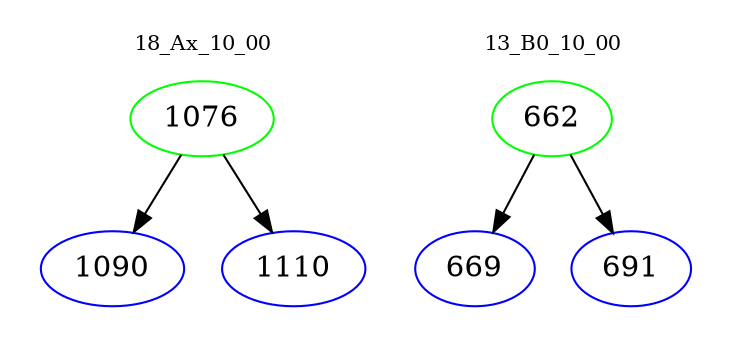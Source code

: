 digraph{
subgraph cluster_0 {
color = white
label = "18_Ax_10_00";
fontsize=10;
T0_1076 [label="1076", color="green"]
T0_1076 -> T0_1090 [color="black"]
T0_1090 [label="1090", color="blue"]
T0_1076 -> T0_1110 [color="black"]
T0_1110 [label="1110", color="blue"]
}
subgraph cluster_1 {
color = white
label = "13_B0_10_00";
fontsize=10;
T1_662 [label="662", color="green"]
T1_662 -> T1_669 [color="black"]
T1_669 [label="669", color="blue"]
T1_662 -> T1_691 [color="black"]
T1_691 [label="691", color="blue"]
}
}
